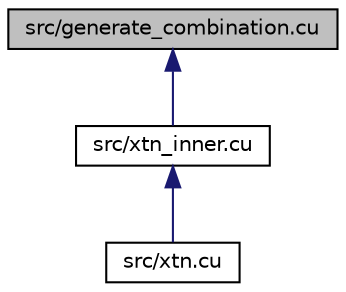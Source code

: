 digraph "src/generate_combination.cu"
{
  edge [fontname="Helvetica",fontsize="10",labelfontname="Helvetica",labelfontsize="10"];
  node [fontname="Helvetica",fontsize="10",shape=record];
  Node6 [label="src/generate_combination.cu",height=0.2,width=0.4,color="black", fillcolor="grey75", style="filled", fontcolor="black"];
  Node6 -> Node7 [dir="back",color="midnightblue",fontsize="10",style="solid",fontname="Helvetica"];
  Node7 [label="src/xtn_inner.cu",height=0.2,width=0.4,color="black", fillcolor="white", style="filled",URL="$xtn__inner_8cu.html",tooltip="The core algorithm on the high-level abstraction concerning data manupulation operations in all 4 str..."];
  Node7 -> Node8 [dir="back",color="midnightblue",fontsize="10",style="solid",fontname="Helvetica"];
  Node8 [label="src/xtn.cu",height=0.2,width=0.4,color="black", fillcolor="white", style="filled",URL="$xtn_8cu.html",tooltip="The core algorithm on a low-level abstraction concerning how buffers, streamings, and memory manageme..."];
}
